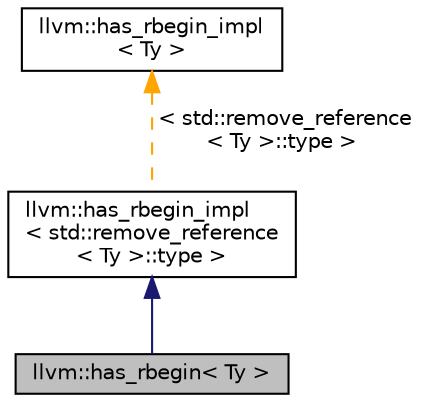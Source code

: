 digraph "llvm::has_rbegin&lt; Ty &gt;"
{
 // LATEX_PDF_SIZE
  bgcolor="transparent";
  edge [fontname="Helvetica",fontsize="10",labelfontname="Helvetica",labelfontsize="10"];
  node [fontname="Helvetica",fontsize="10",shape="box"];
  Node1 [label="llvm::has_rbegin\< Ty \>",height=0.2,width=0.4,color="black", fillcolor="grey75", style="filled", fontcolor="black",tooltip="Metafunction to determine if T& or T has a member called rbegin()."];
  Node2 -> Node1 [dir="back",color="midnightblue",fontsize="10",style="solid",fontname="Helvetica"];
  Node2 [label="llvm::has_rbegin_impl\l\< std::remove_reference\l\< Ty \>::type \>",height=0.2,width=0.4,color="black",URL="$classllvm_1_1has__rbegin__impl.html",tooltip=" "];
  Node3 -> Node2 [dir="back",color="orange",fontsize="10",style="dashed",label=" \< std::remove_reference\l\< Ty \>::type \>" ,fontname="Helvetica"];
  Node3 [label="llvm::has_rbegin_impl\l\< Ty \>",height=0.2,width=0.4,color="black",URL="$classllvm_1_1has__rbegin__impl.html",tooltip="Helper to determine if type T has a member called rbegin()."];
}
